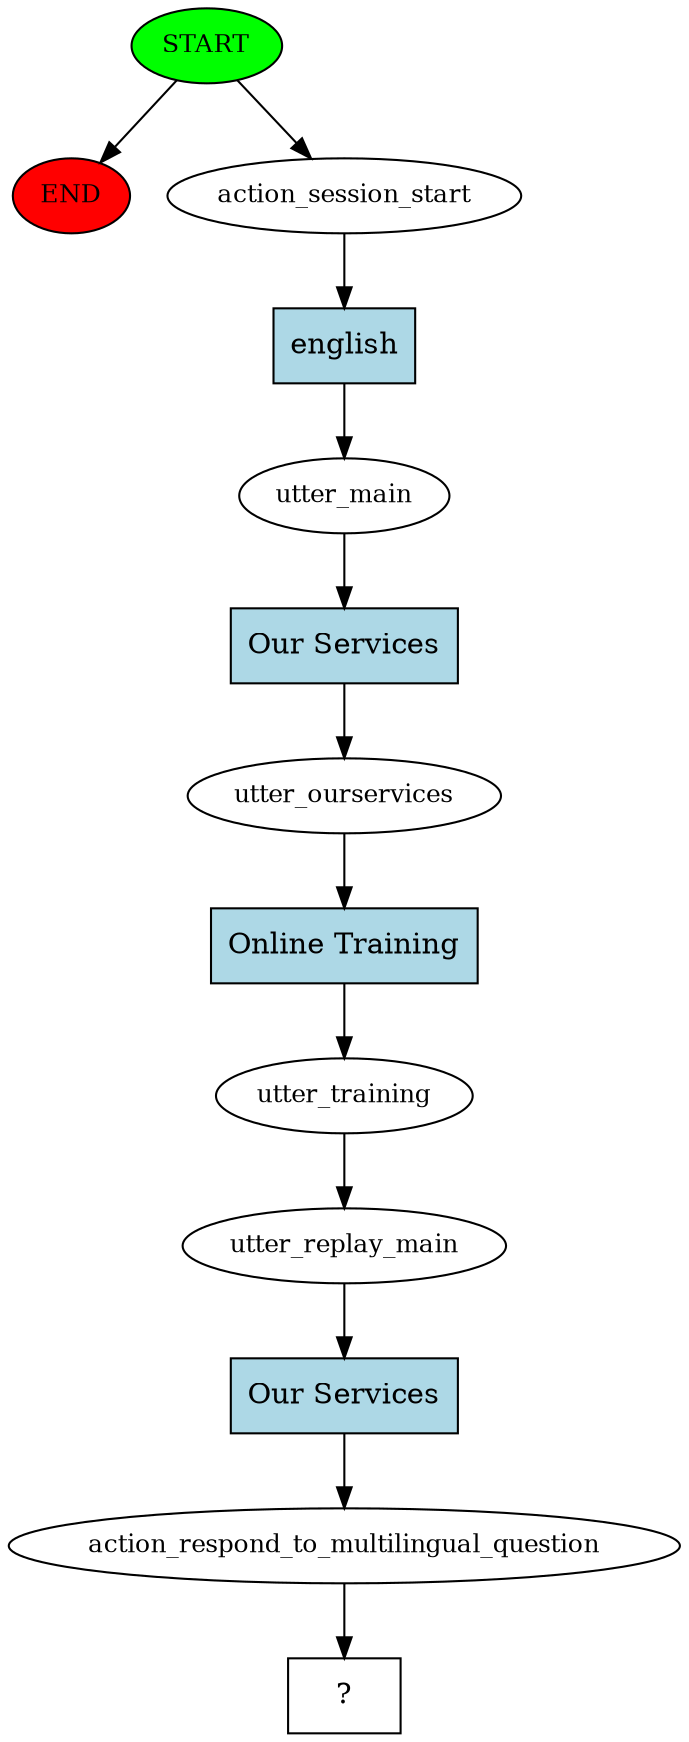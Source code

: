 digraph  {
0 [class="start active", fillcolor=green, fontsize=12, label=START, style=filled];
"-1" [class=end, fillcolor=red, fontsize=12, label=END, style=filled];
1 [class=active, fontsize=12, label=action_session_start];
2 [class=active, fontsize=12, label=utter_main];
3 [class=active, fontsize=12, label=utter_ourservices];
4 [class=active, fontsize=12, label=utter_training];
5 [class=active, fontsize=12, label=utter_replay_main];
6 [class=active, fontsize=12, label=action_respond_to_multilingual_question];
7 [class="intent dashed active", label="  ?  ", shape=rect];
8 [class="intent active", fillcolor=lightblue, label=english, shape=rect, style=filled];
9 [class="intent active", fillcolor=lightblue, label="Our Services", shape=rect, style=filled];
10 [class="intent active", fillcolor=lightblue, label="Online Training", shape=rect, style=filled];
11 [class="intent active", fillcolor=lightblue, label="Our Services", shape=rect, style=filled];
0 -> "-1"  [class="", key=NONE, label=""];
0 -> 1  [class=active, key=NONE, label=""];
1 -> 8  [class=active, key=0];
2 -> 9  [class=active, key=0];
3 -> 10  [class=active, key=0];
4 -> 5  [class=active, key=NONE, label=""];
5 -> 11  [class=active, key=0];
6 -> 7  [class=active, key=NONE, label=""];
8 -> 2  [class=active, key=0];
9 -> 3  [class=active, key=0];
10 -> 4  [class=active, key=0];
11 -> 6  [class=active, key=0];
}
